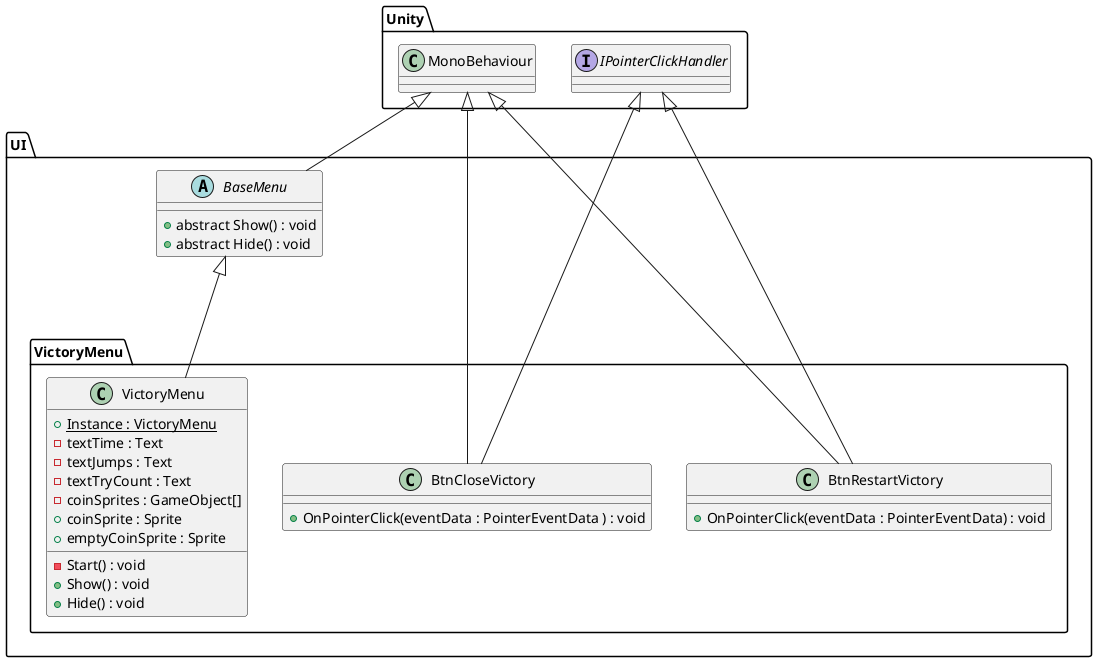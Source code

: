 @startuml

package Unity {
    class MonoBehaviour
    interface IPointerClickHandler
}

package UI{
    abstract class BaseMenu
    {
        + abstract Show() : void
        + abstract Hide() : void
    }
    MonoBehaviour <|-- BaseMenu
    
    package VictoryMenu{
        class BtnCloseVictory
        {
            + OnPointerClick(eventData : PointerEventData ) : void
        }
        MonoBehaviour <|--- BtnCloseVictory
        IPointerClickHandler <|--- BtnCloseVictory

        class BtnRestartVictory
        {
            + OnPointerClick(eventData : PointerEventData) : void
        }
        MonoBehaviour <|--- BtnRestartVictory
        IPointerClickHandler <|--- BtnRestartVictory

        class VictoryMenu
        {
            + {static} Instance : VictoryMenu
            - textTime : Text
            - textJumps : Text
            - textTryCount : Text
            - coinSprites : GameObject[]
            + coinSprite : Sprite
            + emptyCoinSprite : Sprite

            - Start() : void
            + Show() : void
            + Hide() : void
        }
        BaseMenu <|--- VictoryMenu
    }
}

@enduml